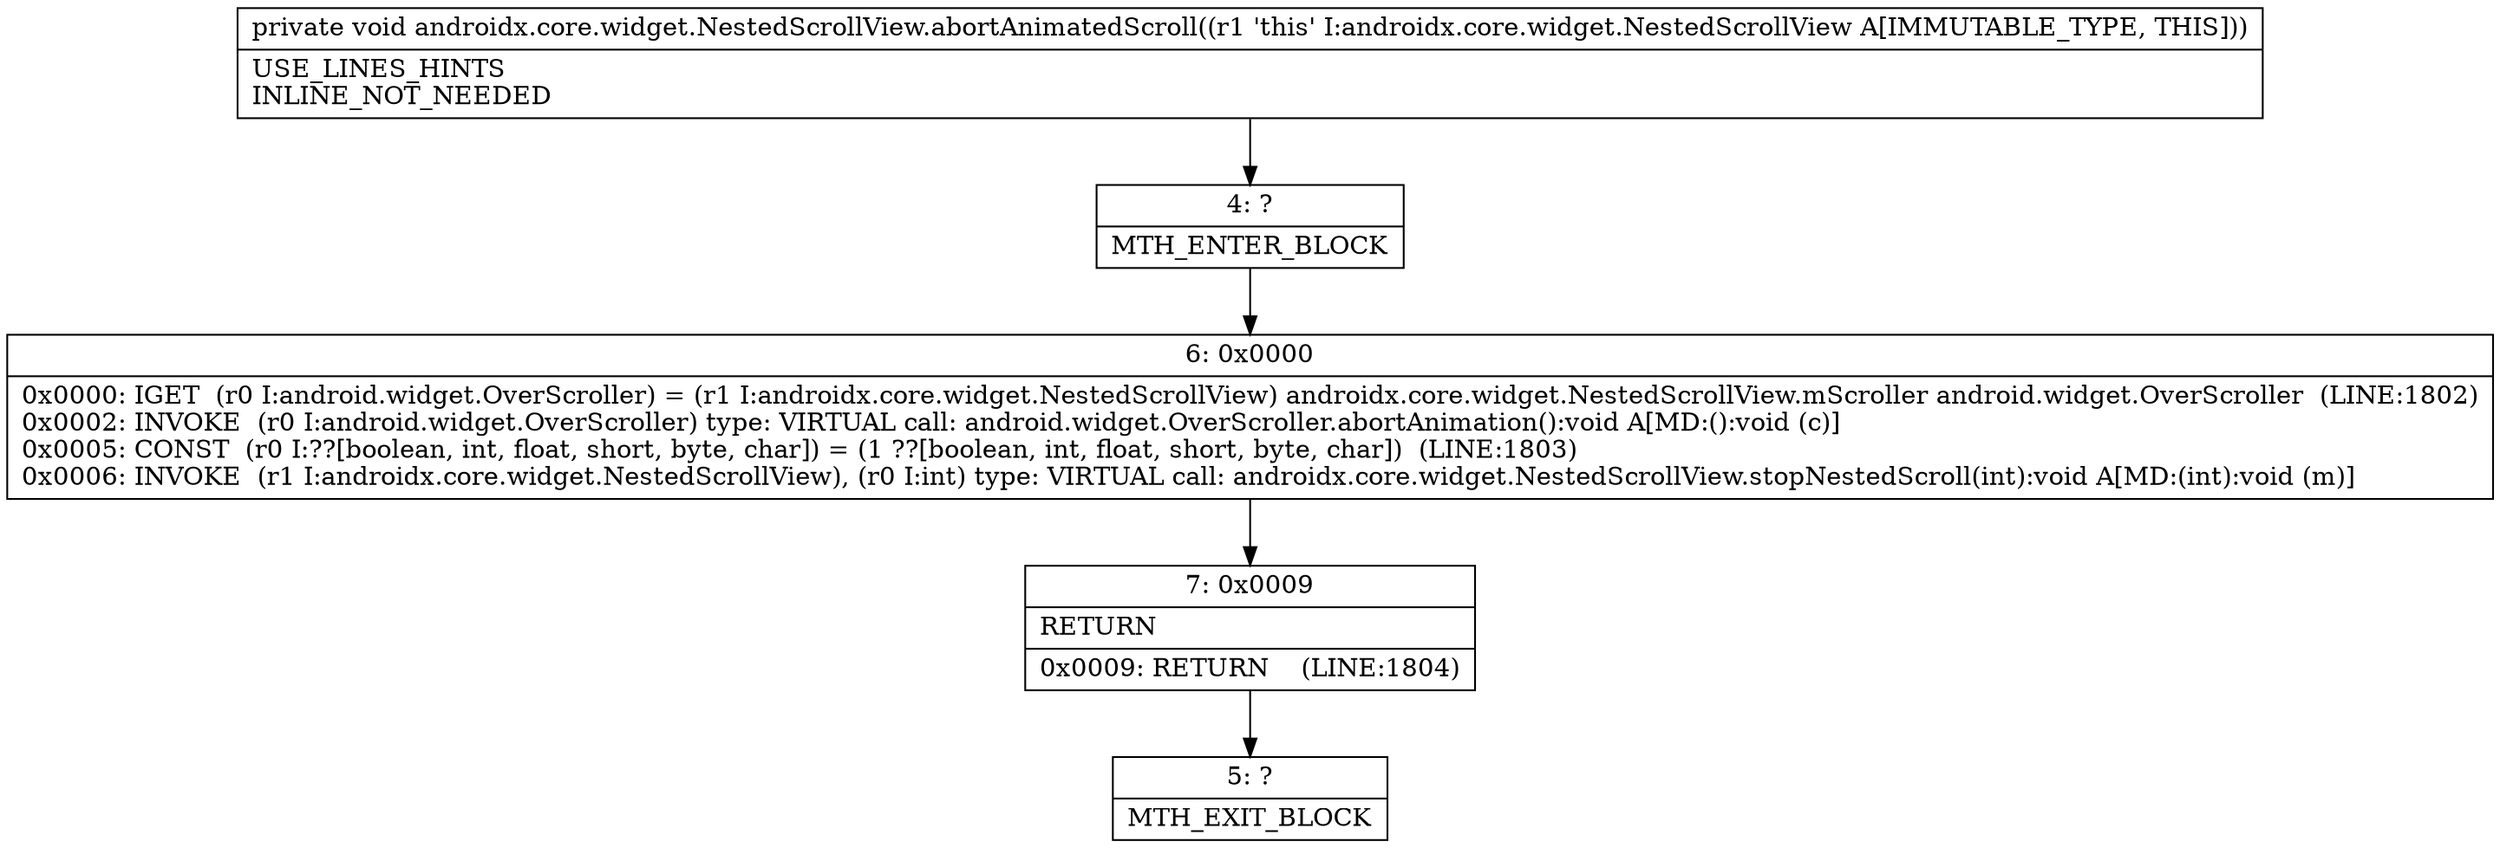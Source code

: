 digraph "CFG forandroidx.core.widget.NestedScrollView.abortAnimatedScroll()V" {
Node_4 [shape=record,label="{4\:\ ?|MTH_ENTER_BLOCK\l}"];
Node_6 [shape=record,label="{6\:\ 0x0000|0x0000: IGET  (r0 I:android.widget.OverScroller) = (r1 I:androidx.core.widget.NestedScrollView) androidx.core.widget.NestedScrollView.mScroller android.widget.OverScroller  (LINE:1802)\l0x0002: INVOKE  (r0 I:android.widget.OverScroller) type: VIRTUAL call: android.widget.OverScroller.abortAnimation():void A[MD:():void (c)]\l0x0005: CONST  (r0 I:??[boolean, int, float, short, byte, char]) = (1 ??[boolean, int, float, short, byte, char])  (LINE:1803)\l0x0006: INVOKE  (r1 I:androidx.core.widget.NestedScrollView), (r0 I:int) type: VIRTUAL call: androidx.core.widget.NestedScrollView.stopNestedScroll(int):void A[MD:(int):void (m)]\l}"];
Node_7 [shape=record,label="{7\:\ 0x0009|RETURN\l|0x0009: RETURN    (LINE:1804)\l}"];
Node_5 [shape=record,label="{5\:\ ?|MTH_EXIT_BLOCK\l}"];
MethodNode[shape=record,label="{private void androidx.core.widget.NestedScrollView.abortAnimatedScroll((r1 'this' I:androidx.core.widget.NestedScrollView A[IMMUTABLE_TYPE, THIS]))  | USE_LINES_HINTS\lINLINE_NOT_NEEDED\l}"];
MethodNode -> Node_4;Node_4 -> Node_6;
Node_6 -> Node_7;
Node_7 -> Node_5;
}

